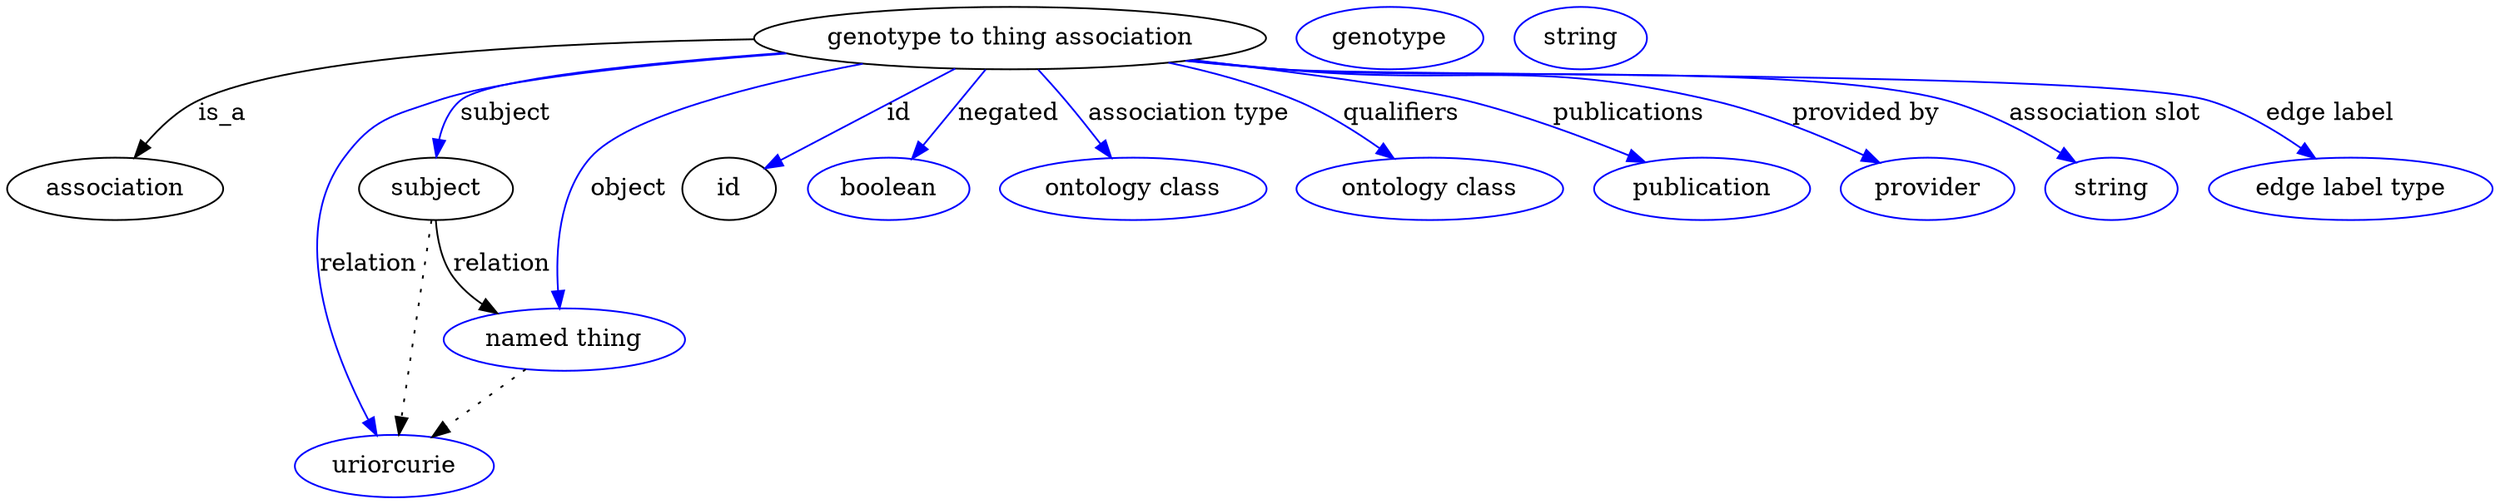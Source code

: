 digraph {
	graph [bb="0,0,1200.4,283"];
	node [label="\N"];
	"genotype to thing association"	 [height=0.5,
		label="genotype to thing association",
		pos="496.05,265",
		width=3.1775];
	association	 [height=0.5,
		pos="50.046,178",
		width=1.3902];
	"genotype to thing association" -> association	 [label=is_a,
		lp="103.05,221.5",
		pos="e,59.666,195.81 386.66,259.6 275.96,253.44 117.56,242.46 92.046,229 81.326,223.35 72.301,213.67 65.397,204.26"];
	subject	 [height=0.5,
		pos="203.05,178",
		width=0.99297];
	"genotype to thing association" -> subject	 [color=blue,
		label=subject,
		lp="241.55,221.5",
		pos="e,205.08,196.09 394.22,256.71 322.05,249.98 235.68,239.85 222.05,229 214.87,223.29 210.41,214.58 207.63,205.97",
		style=solid];
	relation	 [color=blue,
		height=0.5,
		label=uriorcurie,
		pos="185.05,18",
		width=1.2638];
	"genotype to thing association" -> relation	 [color=blue,
		label=relation,
		lp="167.05,134.5",
		pos="e,175.27,35.659 392.59,257.2 323.81,251.05 240.25,241.43 207.05,229 182.46,219.79 171.64,218.46 158.05,196 129.37,148.63 153.31,\
81.572 170.78,44.765",
		style=solid];
	object	 [color=blue,
		height=0.5,
		label="named thing",
		pos="268.05,91",
		width=1.5346];
	"genotype to thing association" -> object	 [color=blue,
		label=object,
		lp="301.05,178",
		pos="e,265.49,109.28 426.49,250.63 372.15,237.95 302.8,218.1 284.05,196 266.23,175 263.75,142.77 264.78,119.55",
		style=solid];
	id	 [height=0.5,
		pos="354.05,178",
		width=0.75];
	"genotype to thing association" -> id	 [color=blue,
		label=id,
		lp="439.55,221.5",
		pos="e,374.05,190.25 467.31,247.39 442.63,232.27 407.22,210.58 382.59,195.49",
		style=solid];
	negated	 [color=blue,
		height=0.5,
		label=boolean,
		pos="437.05,178",
		width=1.0652];
	"genotype to thing association" -> negated	 [color=blue,
		label=negated,
		lp="492.55,221.5",
		pos="e,448.85,195.41 483.82,246.97 475.4,234.56 464.09,217.88 454.7,204.03",
		style=solid];
	"association type"	 [color=blue,
		height=0.5,
		label="ontology class",
		pos="555.05,178",
		width=1.7151];
	"genotype to thing association" -> "association type"	 [color=blue,
		label="association type",
		lp="574.05,221.5",
		pos="e,543.04,195.71 508.27,246.97 516.63,234.64 527.85,218.1 537.21,204.3",
		style=solid];
	qualifiers	 [color=blue,
		height=0.5,
		label="ontology class",
		pos="696.05,178",
		width=1.7151];
	"genotype to thing association" -> qualifiers	 [color=blue,
		label=qualifiers,
		lp="674.05,221.5",
		pos="e,675.16,195.14 562.59,250.33 582.22,244.86 603.43,237.79 622.05,229 637.79,221.57 653.86,210.93 666.99,201.29",
		style=solid];
	publications	 [color=blue,
		height=0.5,
		label=publication,
		pos="826.05,178",
		width=1.3902];
	"genotype to thing association" -> publications	 [color=blue,
		label=publications,
		lp="779.55,221.5",
		pos="e,796.15,192.73 579.1,252.57 626.46,245.09 680.87,235.76 704.05,229 732.52,220.7 763.33,207.79 786.86,197.03",
		style=solid];
	"provided by"	 [color=blue,
		height=0.5,
		label=provider,
		pos="934.05,178",
		width=1.1193];
	"genotype to thing association" -> "provided by"	 [color=blue,
		label="provided by",
		lp="894.05,221.5",
		pos="e,908.42,192.04 578,252.37 591.69,250.44 605.76,248.58 619.05,247 706.79,236.6 731.45,250.94 817.05,229 845.91,221.6 876.73,207.91 \
899.49,196.57",
		style=solid];
	"association slot"	 [color=blue,
		height=0.5,
		label=string,
		pos="1023,178",
		width=0.84854];
	"genotype to thing association" -> "association slot"	 [color=blue,
		label="association slot",
		lp="1008,221.5",
		pos="e,1003.7,192.11 576.64,252.17 590.75,250.22 605.3,248.4 619.05,247 688.14,239.97 864.34,248.32 931.05,229 954.05,222.34 977.63,209.12 \
995.15,197.81",
		style=solid];
	"edge label"	 [color=blue,
		height=0.5,
		label="edge label type",
		pos="1136,178",
		width=1.7873];
	"genotype to thing association" -> "edge label"	 [color=blue,
		label="edge label",
		lp="1113,221.5",
		pos="e,1115.3,195.16 575.96,252.08 590.27,250.11 605.08,248.31 619.05,247 715.37,237.98 961.59,257.49 1054,229 1073.1,223.14 1092.1,211.75 \
1107,201.22",
		style=solid];
	subject -> relation	 [pos="e,187.1,36.223 201.02,159.96 197.91,132.35 191.95,79.375 188.25,46.525",
		style=dotted];
	subject -> object	 [label=relation,
		lp="240.05,134.5",
		pos="e,240.44,106.67 205.87,159.75 208.14,149.41 212.14,136.66 219.05,127 222.75,121.82 227.44,117.07 232.43,112.85"];
	"genotype to thing association_subject"	 [color=blue,
		height=0.5,
		label=genotype,
		pos="671.05,265",
		width=1.1916];
	object -> relation	 [pos="e,203.91,34.588 248.8,74.069 237.72,64.326 223.64,51.941 211.53,41.291",
		style=dotted];
	association_id	 [color=blue,
		height=0.5,
		label=string,
		pos="762.05,265",
		width=0.84854];
}
